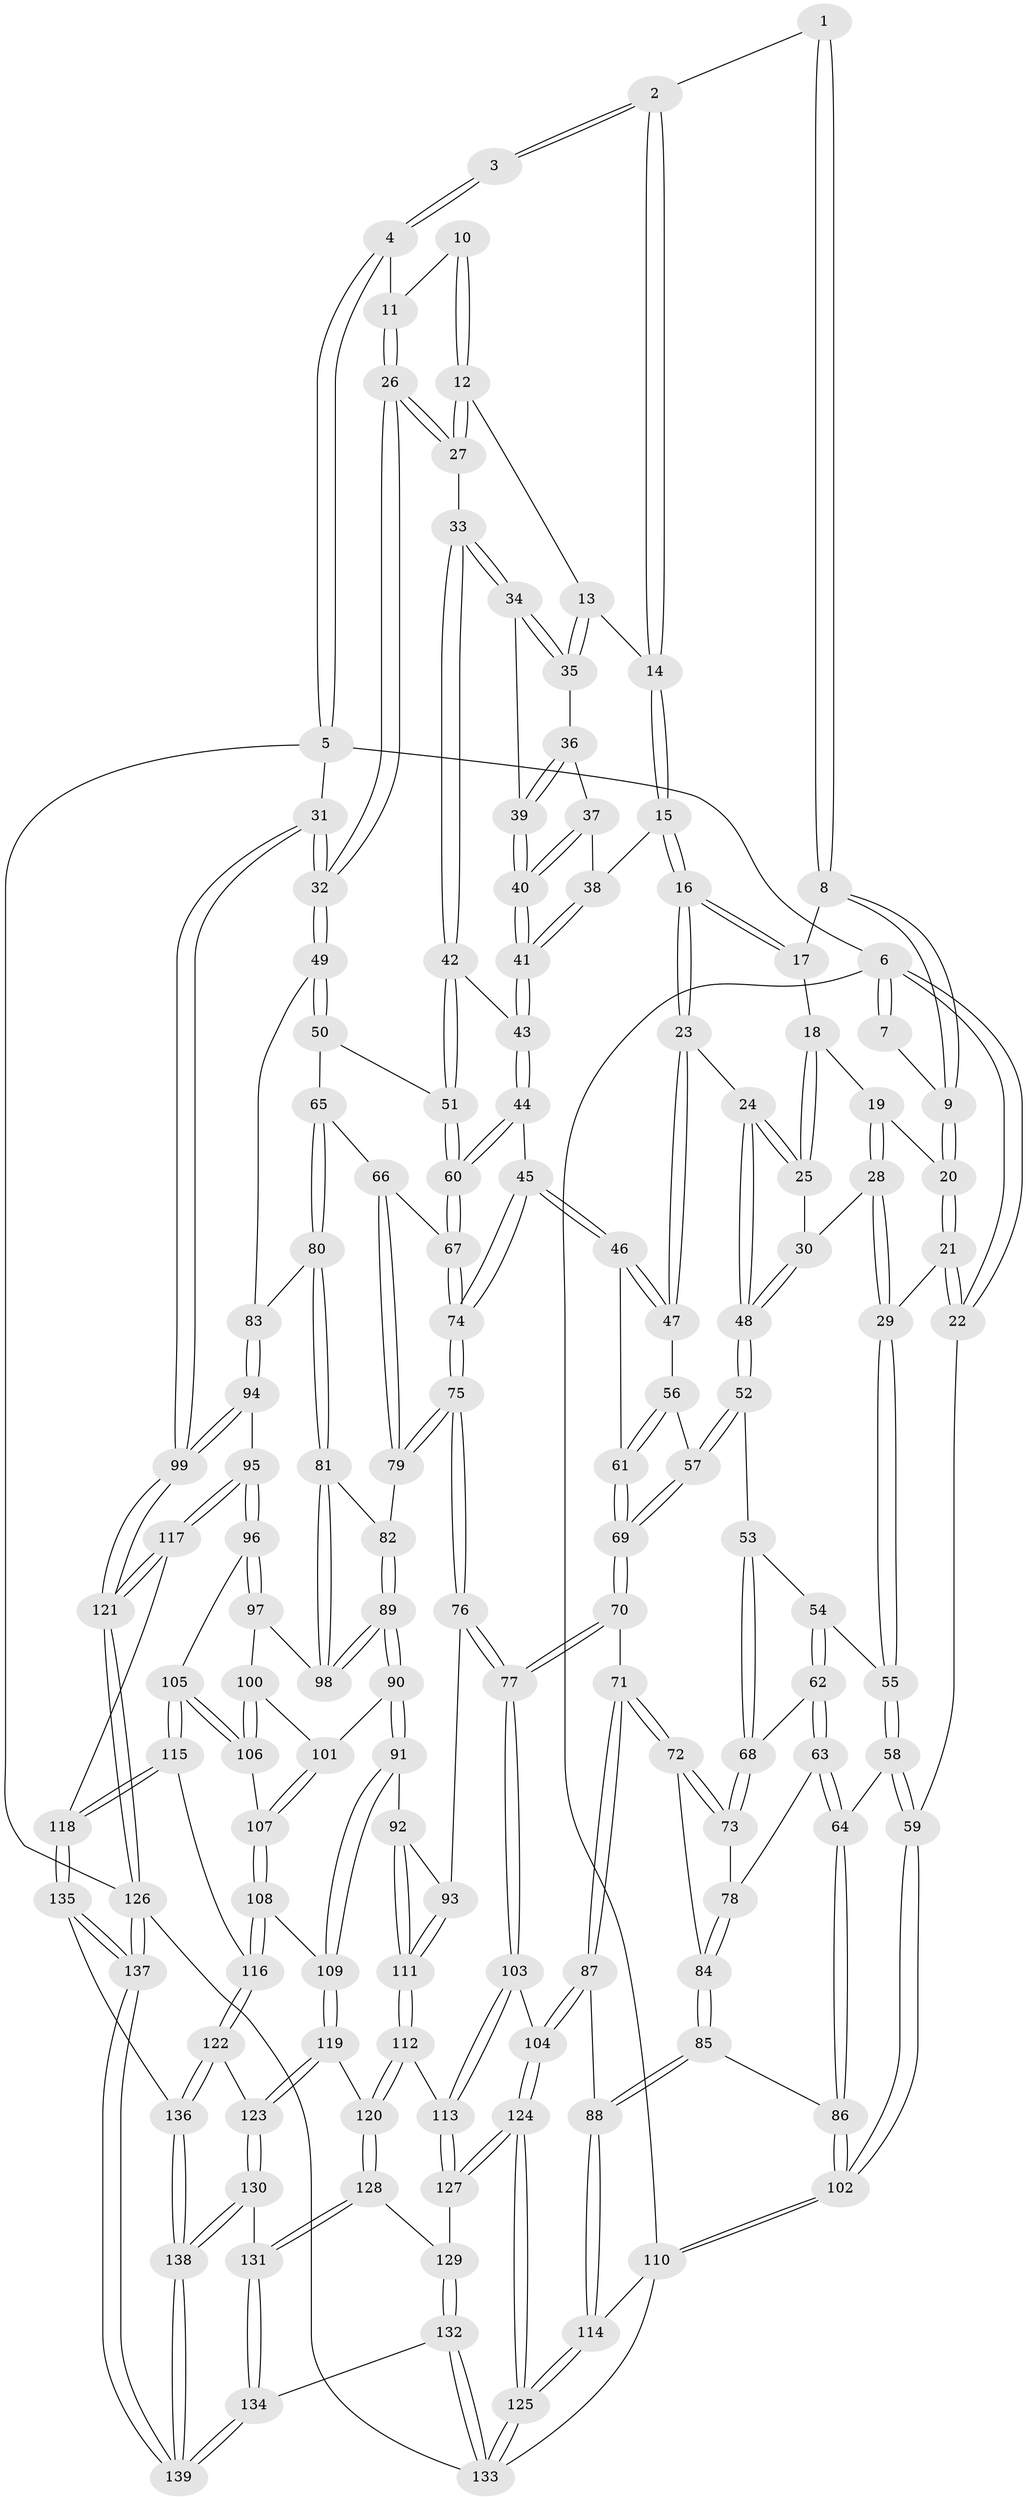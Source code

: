 // Generated by graph-tools (version 1.1) at 2025/38/03/09/25 02:38:28]
// undirected, 139 vertices, 344 edges
graph export_dot {
graph [start="1"]
  node [color=gray90,style=filled];
  1 [pos="+0.27598056721803643+0"];
  2 [pos="+0.6096075214336076+0"];
  3 [pos="+0.8417597196510063+0"];
  4 [pos="+1+0"];
  5 [pos="+1+0"];
  6 [pos="+0+0"];
  7 [pos="+0.06257877845974882+0"];
  8 [pos="+0.2927660273096537+0"];
  9 [pos="+0.1427708855824035+0.07691861045052972"];
  10 [pos="+0.8487400274375841+0"];
  11 [pos="+0.9533176442300931+0.09805131944709394"];
  12 [pos="+0.8320030435055543+0.07417078972327115"];
  13 [pos="+0.7095288488289331+0.11789096708917192"];
  14 [pos="+0.5860942134463042+0.025984555407092772"];
  15 [pos="+0.5217850748365976+0.12279927422728595"];
  16 [pos="+0.49794830569311793+0.14225087077898468"];
  17 [pos="+0.2992343691049702+0.006081162388759938"];
  18 [pos="+0.2850061523104424+0.05023260314308714"];
  19 [pos="+0.18545589097722237+0.11240562569265124"];
  20 [pos="+0.14211627735686827+0.08156506260488627"];
  21 [pos="+0.031147013343668244+0.13144825611591374"];
  22 [pos="+0+0.00930072114537279"];
  23 [pos="+0.4920743761245138+0.15278854723737711"];
  24 [pos="+0.4768242145542232+0.1595856227528505"];
  25 [pos="+0.30027035662372115+0.1541003034331111"];
  26 [pos="+0.9489492842249383+0.19601503240612014"];
  27 [pos="+0.8905372221493592+0.17427451329068122"];
  28 [pos="+0.19921046079952642+0.20519922185173647"];
  29 [pos="+0.14498125893636174+0.248183273179508"];
  30 [pos="+0.2680397926077405+0.2005937861708232"];
  31 [pos="+1+0.34578250047036474"];
  32 [pos="+1+0.33568367061171484"];
  33 [pos="+0.7897579261918284+0.21172304671663317"];
  34 [pos="+0.7654040560565771+0.1973878269094067"];
  35 [pos="+0.7179343670226315+0.1429477986737146"];
  36 [pos="+0.6893204411580754+0.18571770651495262"];
  37 [pos="+0.675368995365742+0.19661866268029982"];
  38 [pos="+0.6251730073998006+0.2097289671351021"];
  39 [pos="+0.7008658871615022+0.23583358087679063"];
  40 [pos="+0.6842843079823633+0.2569887613550227"];
  41 [pos="+0.6657511435820285+0.29419669697717143"];
  42 [pos="+0.771445240121208+0.29553568763065163"];
  43 [pos="+0.6659126065563661+0.2983553700910935"];
  44 [pos="+0.6259767305442436+0.34820766942860626"];
  45 [pos="+0.5805845133511901+0.36405327380265046"];
  46 [pos="+0.5584138111315543+0.3522199983148459"];
  47 [pos="+0.5114922256722618+0.2428294451745315"];
  48 [pos="+0.33908653963592755+0.29355506364432876"];
  49 [pos="+1+0.3522129017828965"];
  50 [pos="+0.8573360193796926+0.3419949834790578"];
  51 [pos="+0.7911402049305845+0.3220364092744762"];
  52 [pos="+0.3378838221586217+0.3217705358925916"];
  53 [pos="+0.3240982743123694+0.33083114170755806"];
  54 [pos="+0.17103278582490436+0.32433993442034514"];
  55 [pos="+0.13714721232227878+0.29006043696547834"];
  56 [pos="+0.3919433267505926+0.3411911692760285"];
  57 [pos="+0.36382488907380833+0.3389083731462919"];
  58 [pos="+0+0.4160235622182932"];
  59 [pos="+0+0.41866819359453705"];
  60 [pos="+0.7348516529041007+0.4173975374794722"];
  61 [pos="+0.4880347950192612+0.3759641754357023"];
  62 [pos="+0.18297036799256033+0.3816161273494558"];
  63 [pos="+0.17158473538507626+0.45337742890837024"];
  64 [pos="+0.10925864576137104+0.5005470766219806"];
  65 [pos="+0.778879280170053+0.4488170989222101"];
  66 [pos="+0.7427380377119225+0.43656157624971564"];
  67 [pos="+0.7413481105748021+0.4344672667395011"];
  68 [pos="+0.2873391656886538+0.4111982135921279"];
  69 [pos="+0.40672849816340095+0.5132937005638845"];
  70 [pos="+0.40472482170208923+0.5254189267015946"];
  71 [pos="+0.3620857792726808+0.5315327149832049"];
  72 [pos="+0.3315472806085748+0.5095252502027119"];
  73 [pos="+0.2869398201013283+0.428350140980949"];
  74 [pos="+0.5853216058518982+0.48209581502530313"];
  75 [pos="+0.5768742045991786+0.5474157215452204"];
  76 [pos="+0.5645858919573865+0.5636412414716278"];
  77 [pos="+0.49415683449080483+0.5818318680732157"];
  78 [pos="+0.1985337950284218+0.4600621318616202"];
  79 [pos="+0.6992750556036545+0.5315539666646191"];
  80 [pos="+0.8582928772558077+0.5073974462595431"];
  81 [pos="+0.8408208056692725+0.525388230907636"];
  82 [pos="+0.7270414440291382+0.5513802515809217"];
  83 [pos="+0.8707330079267447+0.50525250461322"];
  84 [pos="+0.24730010932982593+0.5090224666577126"];
  85 [pos="+0.1593449736375118+0.6151842665690238"];
  86 [pos="+0.15933944229344787+0.6151780578705939"];
  87 [pos="+0.2526809603804265+0.6717073648594653"];
  88 [pos="+0.17832507825484264+0.6510039572261522"];
  89 [pos="+0.7385651781041875+0.6011449894037004"];
  90 [pos="+0.7343439107585699+0.627258554726411"];
  91 [pos="+0.700458639787281+0.6655678997979523"];
  92 [pos="+0.690841079688588+0.6608029395075424"];
  93 [pos="+0.580282507424638+0.5839947736963631"];
  94 [pos="+0.930702721604056+0.652308237438008"];
  95 [pos="+0.9298913689978473+0.6530539542059707"];
  96 [pos="+0.8875229535516708+0.6595510294800466"];
  97 [pos="+0.8206069339449453+0.5873705730476962"];
  98 [pos="+0.8205509687297633+0.5860948489335964"];
  99 [pos="+1+0.604113974222304"];
  100 [pos="+0.8060466123261931+0.6280106685029181"];
  101 [pos="+0.7677710250448041+0.6344753103649426"];
  102 [pos="+0+0.6226894872939311"];
  103 [pos="+0.454999523370185+0.7166785006298494"];
  104 [pos="+0.28816327571153993+0.7213127870682992"];
  105 [pos="+0.8398617978378029+0.6824700160279698"];
  106 [pos="+0.8308385033383795+0.6794344046155668"];
  107 [pos="+0.7943986794439906+0.6883758419818723"];
  108 [pos="+0.7379673695223798+0.7217300893020651"];
  109 [pos="+0.7146222889754112+0.7095149419333623"];
  110 [pos="+0+0.7537727700306471"];
  111 [pos="+0.6013262945948594+0.7184110598473942"];
  112 [pos="+0.5978138737052973+0.7721553479109564"];
  113 [pos="+0.4673705756073722+0.7404836489481983"];
  114 [pos="+0.04386582798360261+0.7967229960738128"];
  115 [pos="+0.8493739530435064+0.8361571583952975"];
  116 [pos="+0.809961731682946+0.8403795386371972"];
  117 [pos="+0.9171603927920018+0.820394904367928"];
  118 [pos="+0.8653920740207016+0.8393956742110663"];
  119 [pos="+0.6222742831041074+0.7863217139707904"];
  120 [pos="+0.6105193532463439+0.7838875839025257"];
  121 [pos="+1+0.8570786352848649"];
  122 [pos="+0.7923696774390483+0.8527883550811336"];
  123 [pos="+0.7029342081015298+0.8774668667453595"];
  124 [pos="+0.26829840385131687+0.9420596811496572"];
  125 [pos="+0.2377185244452701+1"];
  126 [pos="+1+1"];
  127 [pos="+0.4538746587419682+0.8167913599273439"];
  128 [pos="+0.5574660906960611+0.8656466554783385"];
  129 [pos="+0.4847099561549602+0.8529592055146936"];
  130 [pos="+0.6854166418718401+0.907302378052822"];
  131 [pos="+0.5955333904053188+0.9838129821075504"];
  132 [pos="+0.47116730418663855+1"];
  133 [pos="+0.25803445480955317+1"];
  134 [pos="+0.5026527134780027+1"];
  135 [pos="+0.8846470868973184+0.9109683687594367"];
  136 [pos="+0.7935812218444611+1"];
  137 [pos="+1+1"];
  138 [pos="+0.7881436865263953+1"];
  139 [pos="+0.8232363937785829+1"];
  1 -- 2;
  1 -- 8;
  1 -- 8;
  2 -- 3;
  2 -- 3;
  2 -- 14;
  2 -- 14;
  3 -- 4;
  3 -- 4;
  4 -- 5;
  4 -- 5;
  4 -- 11;
  5 -- 6;
  5 -- 31;
  5 -- 126;
  6 -- 7;
  6 -- 7;
  6 -- 22;
  6 -- 22;
  6 -- 110;
  7 -- 9;
  8 -- 9;
  8 -- 9;
  8 -- 17;
  9 -- 20;
  9 -- 20;
  10 -- 11;
  10 -- 12;
  10 -- 12;
  11 -- 26;
  11 -- 26;
  12 -- 13;
  12 -- 27;
  12 -- 27;
  13 -- 14;
  13 -- 35;
  13 -- 35;
  14 -- 15;
  14 -- 15;
  15 -- 16;
  15 -- 16;
  15 -- 38;
  16 -- 17;
  16 -- 17;
  16 -- 23;
  16 -- 23;
  17 -- 18;
  18 -- 19;
  18 -- 25;
  18 -- 25;
  19 -- 20;
  19 -- 28;
  19 -- 28;
  20 -- 21;
  20 -- 21;
  21 -- 22;
  21 -- 22;
  21 -- 29;
  22 -- 59;
  23 -- 24;
  23 -- 47;
  23 -- 47;
  24 -- 25;
  24 -- 25;
  24 -- 48;
  24 -- 48;
  25 -- 30;
  26 -- 27;
  26 -- 27;
  26 -- 32;
  26 -- 32;
  27 -- 33;
  28 -- 29;
  28 -- 29;
  28 -- 30;
  29 -- 55;
  29 -- 55;
  30 -- 48;
  30 -- 48;
  31 -- 32;
  31 -- 32;
  31 -- 99;
  31 -- 99;
  32 -- 49;
  32 -- 49;
  33 -- 34;
  33 -- 34;
  33 -- 42;
  33 -- 42;
  34 -- 35;
  34 -- 35;
  34 -- 39;
  35 -- 36;
  36 -- 37;
  36 -- 39;
  36 -- 39;
  37 -- 38;
  37 -- 40;
  37 -- 40;
  38 -- 41;
  38 -- 41;
  39 -- 40;
  39 -- 40;
  40 -- 41;
  40 -- 41;
  41 -- 43;
  41 -- 43;
  42 -- 43;
  42 -- 51;
  42 -- 51;
  43 -- 44;
  43 -- 44;
  44 -- 45;
  44 -- 60;
  44 -- 60;
  45 -- 46;
  45 -- 46;
  45 -- 74;
  45 -- 74;
  46 -- 47;
  46 -- 47;
  46 -- 61;
  47 -- 56;
  48 -- 52;
  48 -- 52;
  49 -- 50;
  49 -- 50;
  49 -- 83;
  50 -- 51;
  50 -- 65;
  51 -- 60;
  51 -- 60;
  52 -- 53;
  52 -- 57;
  52 -- 57;
  53 -- 54;
  53 -- 68;
  53 -- 68;
  54 -- 55;
  54 -- 62;
  54 -- 62;
  55 -- 58;
  55 -- 58;
  56 -- 57;
  56 -- 61;
  56 -- 61;
  57 -- 69;
  57 -- 69;
  58 -- 59;
  58 -- 59;
  58 -- 64;
  59 -- 102;
  59 -- 102;
  60 -- 67;
  60 -- 67;
  61 -- 69;
  61 -- 69;
  62 -- 63;
  62 -- 63;
  62 -- 68;
  63 -- 64;
  63 -- 64;
  63 -- 78;
  64 -- 86;
  64 -- 86;
  65 -- 66;
  65 -- 80;
  65 -- 80;
  66 -- 67;
  66 -- 79;
  66 -- 79;
  67 -- 74;
  67 -- 74;
  68 -- 73;
  68 -- 73;
  69 -- 70;
  69 -- 70;
  70 -- 71;
  70 -- 77;
  70 -- 77;
  71 -- 72;
  71 -- 72;
  71 -- 87;
  71 -- 87;
  72 -- 73;
  72 -- 73;
  72 -- 84;
  73 -- 78;
  74 -- 75;
  74 -- 75;
  75 -- 76;
  75 -- 76;
  75 -- 79;
  75 -- 79;
  76 -- 77;
  76 -- 77;
  76 -- 93;
  77 -- 103;
  77 -- 103;
  78 -- 84;
  78 -- 84;
  79 -- 82;
  80 -- 81;
  80 -- 81;
  80 -- 83;
  81 -- 82;
  81 -- 98;
  81 -- 98;
  82 -- 89;
  82 -- 89;
  83 -- 94;
  83 -- 94;
  84 -- 85;
  84 -- 85;
  85 -- 86;
  85 -- 88;
  85 -- 88;
  86 -- 102;
  86 -- 102;
  87 -- 88;
  87 -- 104;
  87 -- 104;
  88 -- 114;
  88 -- 114;
  89 -- 90;
  89 -- 90;
  89 -- 98;
  89 -- 98;
  90 -- 91;
  90 -- 91;
  90 -- 101;
  91 -- 92;
  91 -- 109;
  91 -- 109;
  92 -- 93;
  92 -- 111;
  92 -- 111;
  93 -- 111;
  93 -- 111;
  94 -- 95;
  94 -- 99;
  94 -- 99;
  95 -- 96;
  95 -- 96;
  95 -- 117;
  95 -- 117;
  96 -- 97;
  96 -- 97;
  96 -- 105;
  97 -- 98;
  97 -- 100;
  99 -- 121;
  99 -- 121;
  100 -- 101;
  100 -- 106;
  100 -- 106;
  101 -- 107;
  101 -- 107;
  102 -- 110;
  102 -- 110;
  103 -- 104;
  103 -- 113;
  103 -- 113;
  104 -- 124;
  104 -- 124;
  105 -- 106;
  105 -- 106;
  105 -- 115;
  105 -- 115;
  106 -- 107;
  107 -- 108;
  107 -- 108;
  108 -- 109;
  108 -- 116;
  108 -- 116;
  109 -- 119;
  109 -- 119;
  110 -- 114;
  110 -- 133;
  111 -- 112;
  111 -- 112;
  112 -- 113;
  112 -- 120;
  112 -- 120;
  113 -- 127;
  113 -- 127;
  114 -- 125;
  114 -- 125;
  115 -- 116;
  115 -- 118;
  115 -- 118;
  116 -- 122;
  116 -- 122;
  117 -- 118;
  117 -- 121;
  117 -- 121;
  118 -- 135;
  118 -- 135;
  119 -- 120;
  119 -- 123;
  119 -- 123;
  120 -- 128;
  120 -- 128;
  121 -- 126;
  121 -- 126;
  122 -- 123;
  122 -- 136;
  122 -- 136;
  123 -- 130;
  123 -- 130;
  124 -- 125;
  124 -- 125;
  124 -- 127;
  124 -- 127;
  125 -- 133;
  125 -- 133;
  126 -- 137;
  126 -- 137;
  126 -- 133;
  127 -- 129;
  128 -- 129;
  128 -- 131;
  128 -- 131;
  129 -- 132;
  129 -- 132;
  130 -- 131;
  130 -- 138;
  130 -- 138;
  131 -- 134;
  131 -- 134;
  132 -- 133;
  132 -- 133;
  132 -- 134;
  134 -- 139;
  134 -- 139;
  135 -- 136;
  135 -- 137;
  135 -- 137;
  136 -- 138;
  136 -- 138;
  137 -- 139;
  137 -- 139;
  138 -- 139;
  138 -- 139;
}
